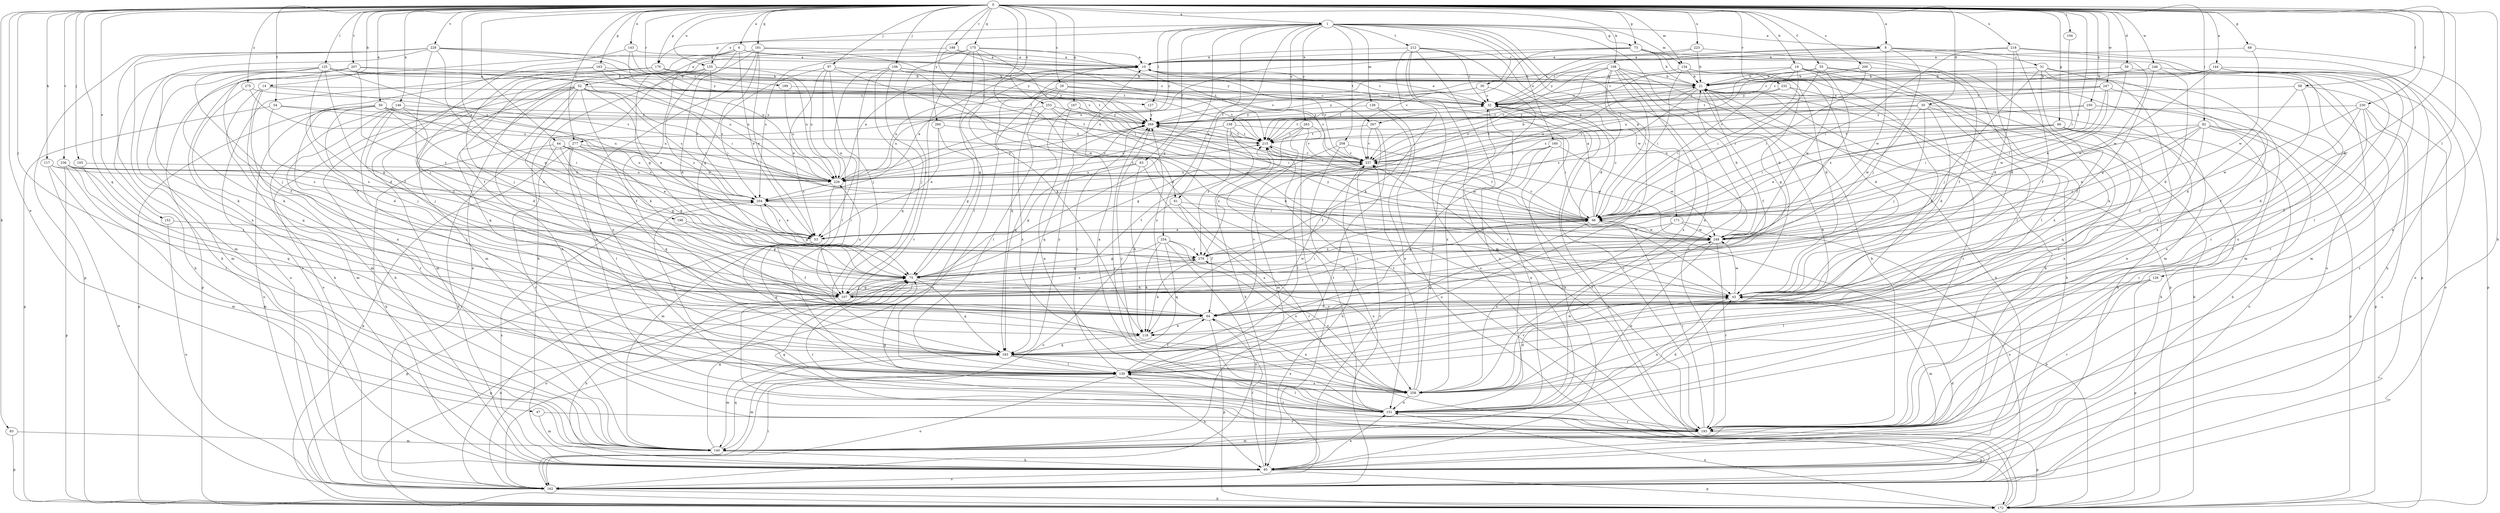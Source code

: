 strict digraph  {
0;
1;
6;
8;
10;
14;
19;
21;
29;
30;
31;
32;
35;
39;
43;
44;
47;
50;
52;
53;
54;
55;
58;
61;
63;
64;
66;
68;
73;
75;
83;
85;
92;
96;
97;
104;
105;
106;
107;
108;
117;
118;
125;
126;
127;
130;
134;
139;
140;
143;
144;
146;
151;
152;
155;
158;
160;
162;
163;
167;
170;
171;
172;
175;
181;
183;
188;
189;
193;
196;
200;
204;
207;
208;
212;
215;
218;
223;
226;
228;
230;
232;
236;
237;
246;
247;
248;
250;
253;
254;
258;
260;
263;
267;
269;
275;
277;
279;
0 -> 1  [label=a];
0 -> 6  [label=a];
0 -> 8  [label=a];
0 -> 14  [label=b];
0 -> 19  [label=b];
0 -> 29  [label=c];
0 -> 35  [label=d];
0 -> 39  [label=d];
0 -> 43  [label=d];
0 -> 44  [label=e];
0 -> 47  [label=e];
0 -> 50  [label=e];
0 -> 54  [label=f];
0 -> 55  [label=f];
0 -> 58  [label=f];
0 -> 61  [label=f];
0 -> 66  [label=g];
0 -> 68  [label=g];
0 -> 73  [label=g];
0 -> 83  [label=h];
0 -> 85  [label=h];
0 -> 92  [label=i];
0 -> 96  [label=i];
0 -> 97  [label=j];
0 -> 104  [label=j];
0 -> 105  [label=j];
0 -> 106  [label=j];
0 -> 107  [label=j];
0 -> 108  [label=k];
0 -> 117  [label=k];
0 -> 125  [label=l];
0 -> 126  [label=l];
0 -> 134  [label=m];
0 -> 143  [label=n];
0 -> 144  [label=n];
0 -> 146  [label=n];
0 -> 152  [label=o];
0 -> 155  [label=o];
0 -> 163  [label=p];
0 -> 167  [label=p];
0 -> 170  [label=p];
0 -> 175  [label=q];
0 -> 181  [label=q];
0 -> 183  [label=q];
0 -> 188  [label=r];
0 -> 189  [label=r];
0 -> 196  [label=s];
0 -> 200  [label=s];
0 -> 207  [label=t];
0 -> 218  [label=u];
0 -> 223  [label=u];
0 -> 228  [label=v];
0 -> 230  [label=v];
0 -> 232  [label=v];
0 -> 236  [label=v];
0 -> 246  [label=w];
0 -> 247  [label=w];
0 -> 250  [label=x];
0 -> 253  [label=x];
0 -> 260  [label=y];
0 -> 275  [label=z];
0 -> 277  [label=z];
1 -> 8  [label=a];
1 -> 30  [label=c];
1 -> 43  [label=d];
1 -> 61  [label=f];
1 -> 63  [label=f];
1 -> 73  [label=g];
1 -> 75  [label=g];
1 -> 127  [label=l];
1 -> 134  [label=m];
1 -> 139  [label=m];
1 -> 151  [label=n];
1 -> 155  [label=o];
1 -> 158  [label=o];
1 -> 160  [label=o];
1 -> 170  [label=p];
1 -> 171  [label=p];
1 -> 208  [label=t];
1 -> 212  [label=t];
1 -> 254  [label=x];
1 -> 263  [label=y];
1 -> 277  [label=z];
6 -> 10  [label=a];
6 -> 43  [label=d];
6 -> 52  [label=e];
6 -> 53  [label=e];
6 -> 64  [label=f];
6 -> 162  [label=o];
6 -> 267  [label=y];
8 -> 10  [label=a];
8 -> 31  [label=c];
8 -> 32  [label=c];
8 -> 43  [label=d];
8 -> 107  [label=j];
8 -> 193  [label=r];
8 -> 248  [label=w];
8 -> 267  [label=y];
10 -> 21  [label=b];
10 -> 75  [label=g];
10 -> 183  [label=q];
10 -> 237  [label=v];
14 -> 32  [label=c];
14 -> 85  [label=h];
14 -> 140  [label=m];
14 -> 237  [label=v];
14 -> 258  [label=x];
19 -> 21  [label=b];
19 -> 96  [label=i];
19 -> 130  [label=l];
19 -> 140  [label=m];
19 -> 193  [label=r];
19 -> 226  [label=u];
19 -> 237  [label=v];
19 -> 248  [label=w];
21 -> 32  [label=c];
21 -> 64  [label=f];
21 -> 85  [label=h];
21 -> 193  [label=r];
21 -> 204  [label=s];
21 -> 226  [label=u];
29 -> 32  [label=c];
29 -> 162  [label=o];
29 -> 215  [label=t];
29 -> 226  [label=u];
29 -> 237  [label=v];
29 -> 258  [label=x];
30 -> 32  [label=c];
30 -> 215  [label=t];
30 -> 258  [label=x];
30 -> 269  [label=y];
31 -> 21  [label=b];
31 -> 64  [label=f];
31 -> 107  [label=j];
31 -> 130  [label=l];
31 -> 140  [label=m];
31 -> 258  [label=x];
32 -> 10  [label=a];
32 -> 85  [label=h];
32 -> 151  [label=n];
32 -> 193  [label=r];
32 -> 269  [label=y];
35 -> 43  [label=d];
35 -> 85  [label=h];
35 -> 107  [label=j];
35 -> 151  [label=n];
35 -> 215  [label=t];
35 -> 248  [label=w];
35 -> 269  [label=y];
39 -> 21  [label=b];
39 -> 53  [label=e];
39 -> 193  [label=r];
43 -> 64  [label=f];
43 -> 140  [label=m];
43 -> 151  [label=n];
43 -> 237  [label=v];
43 -> 248  [label=w];
44 -> 53  [label=e];
44 -> 75  [label=g];
44 -> 85  [label=h];
44 -> 193  [label=r];
44 -> 204  [label=s];
44 -> 237  [label=v];
47 -> 140  [label=m];
47 -> 193  [label=r];
50 -> 64  [label=f];
50 -> 96  [label=i];
50 -> 107  [label=j];
50 -> 162  [label=o];
50 -> 172  [label=p];
50 -> 215  [label=t];
50 -> 269  [label=y];
50 -> 279  [label=z];
52 -> 53  [label=e];
52 -> 64  [label=f];
52 -> 85  [label=h];
52 -> 96  [label=i];
52 -> 107  [label=j];
52 -> 140  [label=m];
52 -> 151  [label=n];
52 -> 162  [label=o];
52 -> 183  [label=q];
52 -> 204  [label=s];
52 -> 127  [label=t];
53 -> 64  [label=f];
53 -> 172  [label=p];
53 -> 183  [label=q];
53 -> 204  [label=s];
54 -> 43  [label=d];
54 -> 172  [label=p];
54 -> 226  [label=u];
54 -> 269  [label=y];
55 -> 21  [label=b];
55 -> 32  [label=c];
55 -> 96  [label=i];
55 -> 130  [label=l];
55 -> 140  [label=m];
55 -> 215  [label=t];
55 -> 279  [label=z];
58 -> 32  [label=c];
58 -> 43  [label=d];
58 -> 64  [label=f];
58 -> 162  [label=o];
61 -> 64  [label=f];
61 -> 96  [label=i];
61 -> 162  [label=o];
61 -> 193  [label=r];
63 -> 75  [label=g];
63 -> 118  [label=k];
63 -> 226  [label=u];
63 -> 258  [label=x];
64 -> 118  [label=k];
64 -> 172  [label=p];
64 -> 237  [label=v];
64 -> 258  [label=x];
64 -> 269  [label=y];
66 -> 53  [label=e];
66 -> 85  [label=h];
66 -> 96  [label=i];
66 -> 162  [label=o];
66 -> 183  [label=q];
66 -> 215  [label=t];
66 -> 226  [label=u];
66 -> 258  [label=x];
68 -> 10  [label=a];
68 -> 151  [label=n];
68 -> 248  [label=w];
73 -> 10  [label=a];
73 -> 21  [label=b];
73 -> 43  [label=d];
73 -> 64  [label=f];
73 -> 226  [label=u];
73 -> 237  [label=v];
73 -> 258  [label=x];
75 -> 43  [label=d];
75 -> 107  [label=j];
75 -> 162  [label=o];
75 -> 183  [label=q];
75 -> 193  [label=r];
75 -> 248  [label=w];
83 -> 140  [label=m];
83 -> 172  [label=p];
85 -> 43  [label=d];
85 -> 64  [label=f];
85 -> 151  [label=n];
85 -> 162  [label=o];
85 -> 172  [label=p];
85 -> 204  [label=s];
85 -> 237  [label=v];
92 -> 43  [label=d];
92 -> 53  [label=e];
92 -> 85  [label=h];
92 -> 96  [label=i];
92 -> 172  [label=p];
92 -> 193  [label=r];
92 -> 215  [label=t];
92 -> 279  [label=z];
96 -> 10  [label=a];
96 -> 32  [label=c];
96 -> 53  [label=e];
96 -> 107  [label=j];
96 -> 172  [label=p];
96 -> 183  [label=q];
96 -> 215  [label=t];
96 -> 237  [label=v];
96 -> 248  [label=w];
97 -> 21  [label=b];
97 -> 32  [label=c];
97 -> 53  [label=e];
97 -> 107  [label=j];
97 -> 130  [label=l];
97 -> 204  [label=s];
97 -> 248  [label=w];
104 -> 96  [label=i];
105 -> 130  [label=l];
105 -> 226  [label=u];
106 -> 21  [label=b];
106 -> 32  [label=c];
106 -> 43  [label=d];
106 -> 53  [label=e];
106 -> 107  [label=j];
106 -> 130  [label=l];
106 -> 183  [label=q];
107 -> 75  [label=g];
107 -> 85  [label=h];
107 -> 96  [label=i];
107 -> 162  [label=o];
107 -> 215  [label=t];
107 -> 226  [label=u];
107 -> 279  [label=z];
108 -> 21  [label=b];
108 -> 96  [label=i];
108 -> 172  [label=p];
108 -> 183  [label=q];
108 -> 193  [label=r];
108 -> 204  [label=s];
108 -> 226  [label=u];
108 -> 237  [label=v];
108 -> 258  [label=x];
108 -> 279  [label=z];
117 -> 140  [label=m];
117 -> 162  [label=o];
117 -> 204  [label=s];
117 -> 226  [label=u];
118 -> 183  [label=q];
125 -> 21  [label=b];
125 -> 43  [label=d];
125 -> 75  [label=g];
125 -> 85  [label=h];
125 -> 107  [label=j];
125 -> 118  [label=k];
125 -> 204  [label=s];
125 -> 215  [label=t];
125 -> 226  [label=u];
126 -> 107  [label=j];
126 -> 130  [label=l];
126 -> 172  [label=p];
126 -> 193  [label=r];
127 -> 269  [label=y];
130 -> 21  [label=b];
130 -> 64  [label=f];
130 -> 85  [label=h];
130 -> 140  [label=m];
130 -> 162  [label=o];
130 -> 193  [label=r];
130 -> 204  [label=s];
130 -> 258  [label=x];
130 -> 269  [label=y];
134 -> 21  [label=b];
134 -> 43  [label=d];
134 -> 96  [label=i];
134 -> 118  [label=k];
134 -> 269  [label=y];
139 -> 151  [label=n];
139 -> 162  [label=o];
139 -> 269  [label=y];
140 -> 21  [label=b];
140 -> 75  [label=g];
140 -> 85  [label=h];
140 -> 183  [label=q];
143 -> 10  [label=a];
143 -> 32  [label=c];
143 -> 64  [label=f];
143 -> 226  [label=u];
144 -> 21  [label=b];
144 -> 32  [label=c];
144 -> 130  [label=l];
144 -> 162  [label=o];
144 -> 172  [label=p];
144 -> 193  [label=r];
144 -> 237  [label=v];
144 -> 248  [label=w];
146 -> 43  [label=d];
146 -> 107  [label=j];
146 -> 130  [label=l];
146 -> 140  [label=m];
146 -> 193  [label=r];
146 -> 226  [label=u];
146 -> 269  [label=y];
151 -> 10  [label=a];
151 -> 43  [label=d];
151 -> 75  [label=g];
151 -> 130  [label=l];
151 -> 172  [label=p];
151 -> 193  [label=r];
151 -> 215  [label=t];
151 -> 269  [label=y];
152 -> 53  [label=e];
152 -> 162  [label=o];
155 -> 21  [label=b];
155 -> 118  [label=k];
155 -> 140  [label=m];
155 -> 151  [label=n];
155 -> 204  [label=s];
155 -> 226  [label=u];
155 -> 279  [label=z];
158 -> 85  [label=h];
158 -> 96  [label=i];
158 -> 215  [label=t];
158 -> 226  [label=u];
158 -> 279  [label=z];
160 -> 151  [label=n];
160 -> 183  [label=q];
160 -> 193  [label=r];
160 -> 237  [label=v];
160 -> 248  [label=w];
162 -> 130  [label=l];
162 -> 172  [label=p];
163 -> 21  [label=b];
163 -> 64  [label=f];
163 -> 96  [label=i];
163 -> 107  [label=j];
163 -> 226  [label=u];
167 -> 96  [label=i];
167 -> 151  [label=n];
167 -> 183  [label=q];
167 -> 269  [label=y];
170 -> 21  [label=b];
170 -> 64  [label=f];
170 -> 162  [label=o];
170 -> 172  [label=p];
170 -> 226  [label=u];
170 -> 269  [label=y];
171 -> 53  [label=e];
171 -> 162  [label=o];
171 -> 248  [label=w];
171 -> 258  [label=x];
172 -> 21  [label=b];
172 -> 32  [label=c];
172 -> 75  [label=g];
172 -> 151  [label=n];
172 -> 237  [label=v];
175 -> 10  [label=a];
175 -> 96  [label=i];
175 -> 107  [label=j];
175 -> 118  [label=k];
175 -> 130  [label=l];
175 -> 193  [label=r];
175 -> 204  [label=s];
175 -> 215  [label=t];
181 -> 10  [label=a];
181 -> 53  [label=e];
181 -> 75  [label=g];
181 -> 85  [label=h];
181 -> 151  [label=n];
181 -> 162  [label=o];
181 -> 215  [label=t];
183 -> 130  [label=l];
183 -> 140  [label=m];
183 -> 151  [label=n];
183 -> 258  [label=x];
183 -> 269  [label=y];
188 -> 10  [label=a];
188 -> 75  [label=g];
188 -> 237  [label=v];
188 -> 269  [label=y];
189 -> 32  [label=c];
189 -> 226  [label=u];
193 -> 21  [label=b];
193 -> 75  [label=g];
193 -> 96  [label=i];
193 -> 140  [label=m];
193 -> 172  [label=p];
196 -> 53  [label=e];
196 -> 75  [label=g];
200 -> 21  [label=b];
200 -> 96  [label=i];
200 -> 118  [label=k];
200 -> 269  [label=y];
204 -> 10  [label=a];
204 -> 53  [label=e];
204 -> 75  [label=g];
204 -> 96  [label=i];
207 -> 21  [label=b];
207 -> 64  [label=f];
207 -> 118  [label=k];
207 -> 140  [label=m];
207 -> 237  [label=v];
207 -> 279  [label=z];
208 -> 162  [label=o];
208 -> 237  [label=v];
208 -> 248  [label=w];
208 -> 279  [label=z];
212 -> 10  [label=a];
212 -> 32  [label=c];
212 -> 43  [label=d];
212 -> 118  [label=k];
212 -> 140  [label=m];
212 -> 162  [label=o];
212 -> 193  [label=r];
212 -> 248  [label=w];
215 -> 237  [label=v];
215 -> 248  [label=w];
215 -> 269  [label=y];
218 -> 10  [label=a];
218 -> 43  [label=d];
218 -> 64  [label=f];
218 -> 96  [label=i];
218 -> 162  [label=o];
218 -> 172  [label=p];
223 -> 10  [label=a];
223 -> 21  [label=b];
223 -> 32  [label=c];
223 -> 248  [label=w];
226 -> 10  [label=a];
226 -> 140  [label=m];
226 -> 204  [label=s];
226 -> 215  [label=t];
226 -> 269  [label=y];
228 -> 10  [label=a];
228 -> 75  [label=g];
228 -> 85  [label=h];
228 -> 107  [label=j];
228 -> 140  [label=m];
228 -> 172  [label=p];
228 -> 237  [label=v];
228 -> 258  [label=x];
228 -> 269  [label=y];
230 -> 43  [label=d];
230 -> 64  [label=f];
230 -> 162  [label=o];
230 -> 193  [label=r];
230 -> 248  [label=w];
230 -> 269  [label=y];
232 -> 32  [label=c];
232 -> 75  [label=g];
232 -> 85  [label=h];
232 -> 96  [label=i];
236 -> 107  [label=j];
236 -> 140  [label=m];
236 -> 172  [label=p];
236 -> 183  [label=q];
236 -> 204  [label=s];
236 -> 226  [label=u];
237 -> 21  [label=b];
237 -> 85  [label=h];
237 -> 130  [label=l];
237 -> 226  [label=u];
246 -> 21  [label=b];
246 -> 32  [label=c];
246 -> 43  [label=d];
246 -> 75  [label=g];
246 -> 85  [label=h];
247 -> 32  [label=c];
247 -> 96  [label=i];
247 -> 215  [label=t];
247 -> 237  [label=v];
247 -> 248  [label=w];
247 -> 258  [label=x];
248 -> 21  [label=b];
248 -> 107  [label=j];
248 -> 151  [label=n];
248 -> 193  [label=r];
248 -> 269  [label=y];
248 -> 279  [label=z];
250 -> 96  [label=i];
250 -> 172  [label=p];
250 -> 237  [label=v];
250 -> 258  [label=x];
250 -> 269  [label=y];
253 -> 43  [label=d];
253 -> 130  [label=l];
253 -> 226  [label=u];
253 -> 248  [label=w];
253 -> 269  [label=y];
254 -> 75  [label=g];
254 -> 118  [label=k];
254 -> 162  [label=o];
254 -> 183  [label=q];
254 -> 258  [label=x];
254 -> 279  [label=z];
258 -> 32  [label=c];
258 -> 43  [label=d];
258 -> 151  [label=n];
258 -> 215  [label=t];
258 -> 248  [label=w];
258 -> 269  [label=y];
258 -> 279  [label=z];
260 -> 53  [label=e];
260 -> 75  [label=g];
260 -> 215  [label=t];
263 -> 75  [label=g];
263 -> 140  [label=m];
263 -> 162  [label=o];
263 -> 215  [label=t];
263 -> 237  [label=v];
267 -> 64  [label=f];
267 -> 130  [label=l];
267 -> 215  [label=t];
267 -> 237  [label=v];
269 -> 32  [label=c];
269 -> 96  [label=i];
269 -> 183  [label=q];
269 -> 215  [label=t];
275 -> 32  [label=c];
275 -> 183  [label=q];
275 -> 226  [label=u];
277 -> 75  [label=g];
277 -> 85  [label=h];
277 -> 130  [label=l];
277 -> 172  [label=p];
277 -> 183  [label=q];
277 -> 226  [label=u];
277 -> 237  [label=v];
279 -> 75  [label=g];
279 -> 118  [label=k];
}
